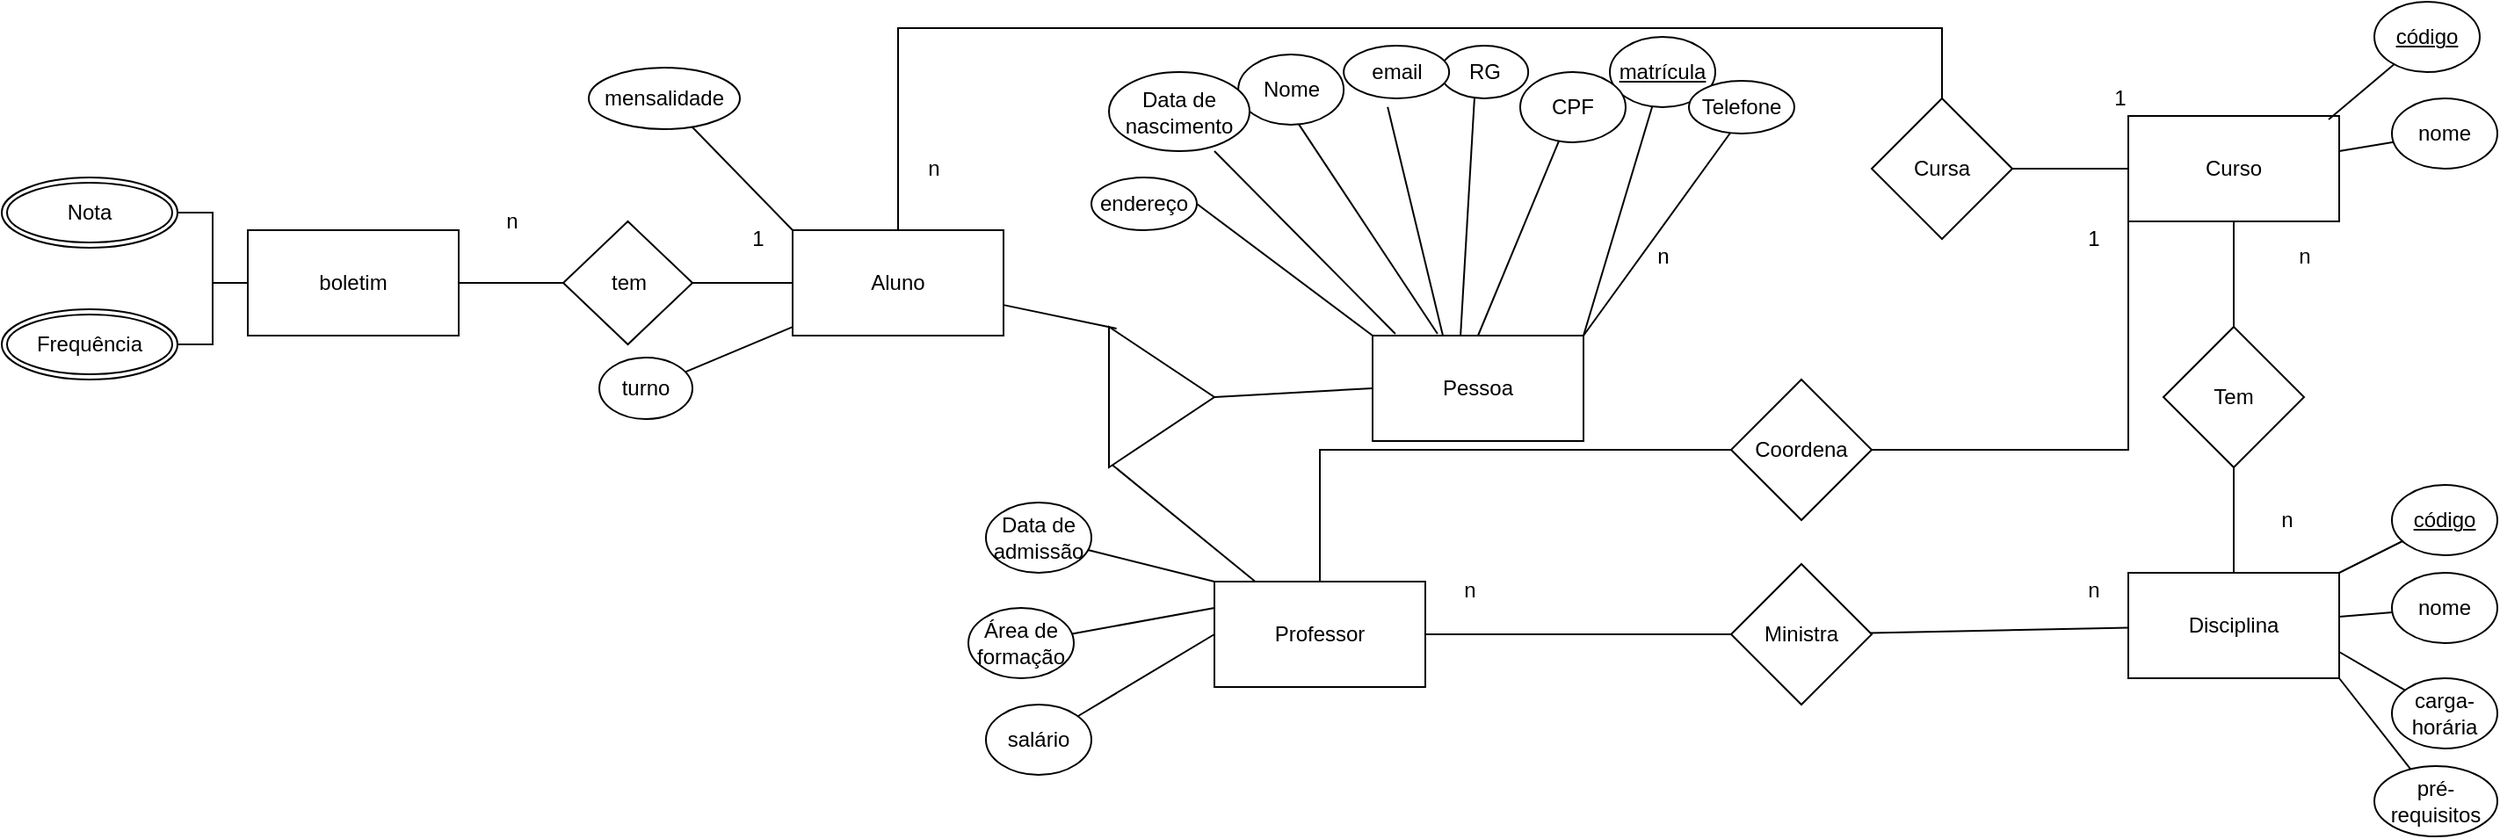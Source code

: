<mxfile version="20.5.3" type="github">
  <diagram id="jjhgqXDtjwkmb7wrgbRl" name="Página-1">
    <mxGraphModel dx="1535" dy="433" grid="1" gridSize="10" guides="1" tooltips="1" connect="1" arrows="1" fold="1" page="1" pageScale="1" pageWidth="827" pageHeight="1169" math="0" shadow="0">
      <root>
        <mxCell id="0" />
        <mxCell id="1" parent="0" />
        <mxCell id="i9NOL_f7SDJ5qJbCbAid-7" value="" style="rounded=0;orthogonalLoop=1;jettySize=auto;html=1;endArrow=none;endFill=0;exitX=0.108;exitY=-0.017;exitDx=0;exitDy=0;exitPerimeter=0;entryX=0.25;entryY=0;entryDx=0;entryDy=0;entryPerimeter=0;" parent="1" source="i9NOL_f7SDJ5qJbCbAid-1" target="i9NOL_f7SDJ5qJbCbAid-5" edge="1">
          <mxGeometry relative="1" as="geometry">
            <mxPoint x="-10" y="240" as="targetPoint" />
          </mxGeometry>
        </mxCell>
        <mxCell id="i9NOL_f7SDJ5qJbCbAid-1" value="Pessoa" style="rounded=0;whiteSpace=wrap;html=1;" parent="1" vertex="1">
          <mxGeometry x="60" y="335" width="120" height="60" as="geometry" />
        </mxCell>
        <mxCell id="i9NOL_f7SDJ5qJbCbAid-10" style="edgeStyle=none;rounded=0;orthogonalLoop=1;jettySize=auto;html=1;entryX=0.308;entryY=-0.017;entryDx=0;entryDy=0;endArrow=none;endFill=0;entryPerimeter=0;" parent="1" target="i9NOL_f7SDJ5qJbCbAid-1" edge="1">
          <mxGeometry relative="1" as="geometry">
            <mxPoint x="17.073" y="213.309" as="sourcePoint" />
          </mxGeometry>
        </mxCell>
        <mxCell id="i9NOL_f7SDJ5qJbCbAid-2" value="Nome" style="ellipse;whiteSpace=wrap;html=1;direction=west;" parent="1" vertex="1">
          <mxGeometry x="-16.43" y="175" width="60" height="40" as="geometry" />
        </mxCell>
        <mxCell id="i9NOL_f7SDJ5qJbCbAid-8" style="edgeStyle=none;rounded=0;orthogonalLoop=1;jettySize=auto;html=1;entryX=1;entryY=0;entryDx=0;entryDy=0;endArrow=none;endFill=0;" parent="1" source="i9NOL_f7SDJ5qJbCbAid-3" target="i9NOL_f7SDJ5qJbCbAid-1" edge="1">
          <mxGeometry relative="1" as="geometry" />
        </mxCell>
        <mxCell id="i9NOL_f7SDJ5qJbCbAid-3" value="&lt;u&gt;matrícula&lt;/u&gt;" style="ellipse;whiteSpace=wrap;html=1;direction=west;" parent="1" vertex="1">
          <mxGeometry x="195" y="165" width="60" height="40" as="geometry" />
        </mxCell>
        <mxCell id="i9NOL_f7SDJ5qJbCbAid-11" style="edgeStyle=none;rounded=0;orthogonalLoop=1;jettySize=auto;html=1;entryX=0.5;entryY=0;entryDx=0;entryDy=0;endArrow=none;endFill=0;" parent="1" source="i9NOL_f7SDJ5qJbCbAid-4" target="i9NOL_f7SDJ5qJbCbAid-1" edge="1">
          <mxGeometry relative="1" as="geometry" />
        </mxCell>
        <mxCell id="i9NOL_f7SDJ5qJbCbAid-4" value="CPF" style="ellipse;whiteSpace=wrap;html=1;direction=west;" parent="1" vertex="1">
          <mxGeometry x="144" y="185" width="60" height="40" as="geometry" />
        </mxCell>
        <mxCell id="i9NOL_f7SDJ5qJbCbAid-5" value="Data de nascimento" style="ellipse;whiteSpace=wrap;html=1;direction=west;" parent="1" vertex="1">
          <mxGeometry x="-90" y="185" width="80" height="45" as="geometry" />
        </mxCell>
        <mxCell id="i9NOL_f7SDJ5qJbCbAid-9" style="edgeStyle=none;rounded=0;orthogonalLoop=1;jettySize=auto;html=1;endArrow=none;endFill=0;entryX=0.417;entryY=0;entryDx=0;entryDy=0;entryPerimeter=0;exitX=0.611;exitY=0.033;exitDx=0;exitDy=0;exitPerimeter=0;" parent="1" target="i9NOL_f7SDJ5qJbCbAid-1" edge="1" source="i9NOL_f7SDJ5qJbCbAid-6">
          <mxGeometry relative="1" as="geometry">
            <mxPoint x="119.07" y="204.99" as="sourcePoint" />
            <mxPoint x="180" y="335" as="targetPoint" />
          </mxGeometry>
        </mxCell>
        <mxCell id="i9NOL_f7SDJ5qJbCbAid-6" value="RG" style="ellipse;whiteSpace=wrap;html=1;direction=west;" parent="1" vertex="1">
          <mxGeometry x="98.57" y="170" width="50" height="30" as="geometry" />
        </mxCell>
        <mxCell id="i9NOL_f7SDJ5qJbCbAid-15" value="" style="edgeStyle=none;rounded=0;orthogonalLoop=1;jettySize=auto;html=1;endArrow=none;endFill=0;" parent="1" source="i9NOL_f7SDJ5qJbCbAid-12" target="i9NOL_f7SDJ5qJbCbAid-13" edge="1">
          <mxGeometry relative="1" as="geometry" />
        </mxCell>
        <mxCell id="i9NOL_f7SDJ5qJbCbAid-12" value="Cursa" style="rhombus;whiteSpace=wrap;html=1;" parent="1" vertex="1">
          <mxGeometry x="344" y="200" width="80" height="80" as="geometry" />
        </mxCell>
        <mxCell id="i9NOL_f7SDJ5qJbCbAid-24" value="" style="edgeStyle=none;rounded=0;orthogonalLoop=1;jettySize=auto;html=1;endArrow=none;endFill=0;" parent="1" source="i9NOL_f7SDJ5qJbCbAid-13" target="i9NOL_f7SDJ5qJbCbAid-23" edge="1">
          <mxGeometry relative="1" as="geometry" />
        </mxCell>
        <mxCell id="i9NOL_f7SDJ5qJbCbAid-13" value="Curso" style="rounded=0;whiteSpace=wrap;html=1;" parent="1" vertex="1">
          <mxGeometry x="490" y="210" width="120" height="60" as="geometry" />
        </mxCell>
        <mxCell id="i9NOL_f7SDJ5qJbCbAid-17" value="1" style="text;html=1;align=center;verticalAlign=middle;resizable=0;points=[];autosize=1;strokeColor=none;fillColor=none;" parent="1" vertex="1">
          <mxGeometry x="470" y="185" width="30" height="30" as="geometry" />
        </mxCell>
        <mxCell id="i9NOL_f7SDJ5qJbCbAid-27" value="" style="edgeStyle=none;rounded=0;orthogonalLoop=1;jettySize=auto;html=1;endArrow=none;endFill=0;" parent="1" source="i9NOL_f7SDJ5qJbCbAid-18" target="i9NOL_f7SDJ5qJbCbAid-13" edge="1">
          <mxGeometry relative="1" as="geometry" />
        </mxCell>
        <mxCell id="i9NOL_f7SDJ5qJbCbAid-18" value="nome" style="ellipse;whiteSpace=wrap;html=1;" parent="1" vertex="1">
          <mxGeometry x="640" y="200" width="60" height="40" as="geometry" />
        </mxCell>
        <mxCell id="i9NOL_f7SDJ5qJbCbAid-21" style="edgeStyle=none;rounded=0;orthogonalLoop=1;jettySize=auto;html=1;entryX=0.95;entryY=0.033;entryDx=0;entryDy=0;entryPerimeter=0;endArrow=none;endFill=0;" parent="1" source="i9NOL_f7SDJ5qJbCbAid-19" target="i9NOL_f7SDJ5qJbCbAid-13" edge="1">
          <mxGeometry relative="1" as="geometry" />
        </mxCell>
        <mxCell id="i9NOL_f7SDJ5qJbCbAid-19" value="&lt;u&gt;código&lt;/u&gt;" style="ellipse;whiteSpace=wrap;html=1;" parent="1" vertex="1">
          <mxGeometry x="630" y="145" width="60" height="40" as="geometry" />
        </mxCell>
        <mxCell id="i9NOL_f7SDJ5qJbCbAid-26" value="" style="edgeStyle=none;rounded=0;orthogonalLoop=1;jettySize=auto;html=1;endArrow=none;endFill=0;" parent="1" source="i9NOL_f7SDJ5qJbCbAid-23" target="i9NOL_f7SDJ5qJbCbAid-25" edge="1">
          <mxGeometry relative="1" as="geometry" />
        </mxCell>
        <mxCell id="i9NOL_f7SDJ5qJbCbAid-23" value="Tem" style="rhombus;whiteSpace=wrap;html=1;" parent="1" vertex="1">
          <mxGeometry x="510" y="330" width="80" height="80" as="geometry" />
        </mxCell>
        <mxCell id="i9NOL_f7SDJ5qJbCbAid-25" value="Disciplina" style="rounded=0;whiteSpace=wrap;html=1;" parent="1" vertex="1">
          <mxGeometry x="490" y="470" width="120" height="60" as="geometry" />
        </mxCell>
        <mxCell id="i9NOL_f7SDJ5qJbCbAid-31" value="" style="edgeStyle=none;rounded=0;orthogonalLoop=1;jettySize=auto;html=1;endArrow=none;endFill=0;" parent="1" source="i9NOL_f7SDJ5qJbCbAid-28" target="i9NOL_f7SDJ5qJbCbAid-25" edge="1">
          <mxGeometry relative="1" as="geometry" />
        </mxCell>
        <mxCell id="i9NOL_f7SDJ5qJbCbAid-28" value="&lt;u&gt;código&lt;/u&gt;" style="ellipse;whiteSpace=wrap;html=1;" parent="1" vertex="1">
          <mxGeometry x="640" y="420" width="60" height="40" as="geometry" />
        </mxCell>
        <mxCell id="i9NOL_f7SDJ5qJbCbAid-32" value="" style="edgeStyle=none;rounded=0;orthogonalLoop=1;jettySize=auto;html=1;endArrow=none;endFill=0;" parent="1" source="i9NOL_f7SDJ5qJbCbAid-29" target="i9NOL_f7SDJ5qJbCbAid-25" edge="1">
          <mxGeometry relative="1" as="geometry" />
        </mxCell>
        <mxCell id="i9NOL_f7SDJ5qJbCbAid-29" value="nome" style="ellipse;whiteSpace=wrap;html=1;" parent="1" vertex="1">
          <mxGeometry x="640" y="470" width="60" height="40" as="geometry" />
        </mxCell>
        <mxCell id="i9NOL_f7SDJ5qJbCbAid-33" value="" style="edgeStyle=none;rounded=0;orthogonalLoop=1;jettySize=auto;html=1;endArrow=none;endFill=0;entryX=1;entryY=0.75;entryDx=0;entryDy=0;" parent="1" source="i9NOL_f7SDJ5qJbCbAid-30" target="i9NOL_f7SDJ5qJbCbAid-25" edge="1">
          <mxGeometry relative="1" as="geometry" />
        </mxCell>
        <mxCell id="i9NOL_f7SDJ5qJbCbAid-30" value="carga-horária" style="ellipse;whiteSpace=wrap;html=1;" parent="1" vertex="1">
          <mxGeometry x="640" y="530" width="60" height="40" as="geometry" />
        </mxCell>
        <mxCell id="i9NOL_f7SDJ5qJbCbAid-35" style="edgeStyle=none;rounded=0;orthogonalLoop=1;jettySize=auto;html=1;entryX=1;entryY=1;entryDx=0;entryDy=0;endArrow=none;endFill=0;" parent="1" source="i9NOL_f7SDJ5qJbCbAid-34" target="i9NOL_f7SDJ5qJbCbAid-25" edge="1">
          <mxGeometry relative="1" as="geometry" />
        </mxCell>
        <mxCell id="i9NOL_f7SDJ5qJbCbAid-34" value="pré-requisitos" style="ellipse;whiteSpace=wrap;html=1;" parent="1" vertex="1">
          <mxGeometry x="630" y="580" width="70" height="40" as="geometry" />
        </mxCell>
        <mxCell id="i9NOL_f7SDJ5qJbCbAid-38" value="" style="edgeStyle=none;rounded=0;orthogonalLoop=1;jettySize=auto;html=1;endArrow=none;endFill=0;" parent="1" source="i9NOL_f7SDJ5qJbCbAid-36" target="i9NOL_f7SDJ5qJbCbAid-25" edge="1">
          <mxGeometry relative="1" as="geometry" />
        </mxCell>
        <mxCell id="i9NOL_f7SDJ5qJbCbAid-36" value="Ministra" style="rhombus;whiteSpace=wrap;html=1;" parent="1" vertex="1">
          <mxGeometry x="264" y="465" width="80" height="80" as="geometry" />
        </mxCell>
        <mxCell id="i9NOL_f7SDJ5qJbCbAid-55" style="edgeStyle=none;rounded=0;orthogonalLoop=1;jettySize=auto;html=1;endArrow=none;endFill=0;entryX=0;entryY=0.963;entryDx=0;entryDy=0;entryPerimeter=0;" parent="1" source="i9NOL_f7SDJ5qJbCbAid-37" target="i9NOL_f7SDJ5qJbCbAid-51" edge="1">
          <mxGeometry relative="1" as="geometry">
            <mxPoint x="96" y="406" as="targetPoint" />
          </mxGeometry>
        </mxCell>
        <mxCell id="i9NOL_f7SDJ5qJbCbAid-65" style="edgeStyle=none;rounded=0;orthogonalLoop=1;jettySize=auto;html=1;endArrow=none;endFill=0;" parent="1" source="i9NOL_f7SDJ5qJbCbAid-37" target="i9NOL_f7SDJ5qJbCbAid-36" edge="1">
          <mxGeometry relative="1" as="geometry" />
        </mxCell>
        <mxCell id="i9NOL_f7SDJ5qJbCbAid-37" value="Professor" style="rounded=0;whiteSpace=wrap;html=1;" parent="1" vertex="1">
          <mxGeometry x="-30" y="475" width="120" height="60" as="geometry" />
        </mxCell>
        <mxCell id="i9NOL_f7SDJ5qJbCbAid-40" value="n" style="text;html=1;align=center;verticalAlign=middle;resizable=0;points=[];autosize=1;strokeColor=none;fillColor=none;" parent="1" vertex="1">
          <mxGeometry x="575" y="275" width="30" height="30" as="geometry" />
        </mxCell>
        <mxCell id="i9NOL_f7SDJ5qJbCbAid-41" value="n" style="text;html=1;align=center;verticalAlign=middle;resizable=0;points=[];autosize=1;strokeColor=none;fillColor=none;" parent="1" vertex="1">
          <mxGeometry x="565" y="425" width="30" height="30" as="geometry" />
        </mxCell>
        <mxCell id="i9NOL_f7SDJ5qJbCbAid-42" value="n" style="text;html=1;align=center;verticalAlign=middle;resizable=0;points=[];autosize=1;strokeColor=none;fillColor=none;" parent="1" vertex="1">
          <mxGeometry x="455" y="465" width="30" height="30" as="geometry" />
        </mxCell>
        <mxCell id="i9NOL_f7SDJ5qJbCbAid-50" style="edgeStyle=none;rounded=0;orthogonalLoop=1;jettySize=auto;html=1;entryX=1;entryY=0;entryDx=0;entryDy=0;endArrow=none;endFill=0;exitX=0.4;exitY=0.967;exitDx=0;exitDy=0;exitPerimeter=0;" parent="1" source="i9NOL_f7SDJ5qJbCbAid-45" target="i9NOL_f7SDJ5qJbCbAid-1" edge="1">
          <mxGeometry relative="1" as="geometry">
            <mxPoint x="278.565" y="252.862" as="sourcePoint" />
          </mxGeometry>
        </mxCell>
        <mxCell id="i9NOL_f7SDJ5qJbCbAid-45" value="Telefone" style="ellipse;whiteSpace=wrap;html=1;" parent="1" vertex="1">
          <mxGeometry x="240" y="190" width="60" height="30" as="geometry" />
        </mxCell>
        <mxCell id="i9NOL_f7SDJ5qJbCbAid-48" style="edgeStyle=none;rounded=0;orthogonalLoop=1;jettySize=auto;html=1;endArrow=none;endFill=0;" parent="1" edge="1">
          <mxGeometry relative="1" as="geometry">
            <mxPoint x="68.595" y="204.892" as="sourcePoint" />
            <mxPoint x="100" y="335" as="targetPoint" />
          </mxGeometry>
        </mxCell>
        <mxCell id="i9NOL_f7SDJ5qJbCbAid-46" value="email" style="ellipse;whiteSpace=wrap;html=1;" parent="1" vertex="1">
          <mxGeometry x="43.57" y="170" width="60" height="30" as="geometry" />
        </mxCell>
        <mxCell id="i9NOL_f7SDJ5qJbCbAid-49" style="edgeStyle=none;rounded=0;orthogonalLoop=1;jettySize=auto;html=1;exitX=1;exitY=0.5;exitDx=0;exitDy=0;endArrow=none;endFill=0;entryX=0;entryY=0;entryDx=0;entryDy=0;" parent="1" source="i9NOL_f7SDJ5qJbCbAid-47" target="i9NOL_f7SDJ5qJbCbAid-1" edge="1">
          <mxGeometry relative="1" as="geometry">
            <mxPoint x="10" y="445" as="targetPoint" />
          </mxGeometry>
        </mxCell>
        <mxCell id="i9NOL_f7SDJ5qJbCbAid-47" value="endereço" style="ellipse;whiteSpace=wrap;html=1;" parent="1" vertex="1">
          <mxGeometry x="-100" y="245" width="60" height="30" as="geometry" />
        </mxCell>
        <mxCell id="i9NOL_f7SDJ5qJbCbAid-56" style="edgeStyle=none;rounded=0;orthogonalLoop=1;jettySize=auto;html=1;exitX=1;exitY=0.5;exitDx=0;exitDy=0;entryX=0;entryY=0.5;entryDx=0;entryDy=0;endArrow=none;endFill=0;" parent="1" source="i9NOL_f7SDJ5qJbCbAid-51" target="i9NOL_f7SDJ5qJbCbAid-1" edge="1">
          <mxGeometry relative="1" as="geometry" />
        </mxCell>
        <mxCell id="i9NOL_f7SDJ5qJbCbAid-51" value="" style="triangle;whiteSpace=wrap;html=1;" parent="1" vertex="1">
          <mxGeometry x="-90" y="330" width="60" height="80" as="geometry" />
        </mxCell>
        <mxCell id="i9NOL_f7SDJ5qJbCbAid-54" value="n" style="text;html=1;align=center;verticalAlign=middle;resizable=0;points=[];autosize=1;strokeColor=none;fillColor=none;" parent="1" vertex="1">
          <mxGeometry x="210" y="275" width="30" height="30" as="geometry" />
        </mxCell>
        <mxCell id="i9NOL_f7SDJ5qJbCbAid-62" style="edgeStyle=none;rounded=0;orthogonalLoop=1;jettySize=auto;html=1;entryX=0;entryY=0.25;entryDx=0;entryDy=0;endArrow=none;endFill=0;" parent="1" source="i9NOL_f7SDJ5qJbCbAid-57" target="i9NOL_f7SDJ5qJbCbAid-37" edge="1">
          <mxGeometry relative="1" as="geometry" />
        </mxCell>
        <mxCell id="i9NOL_f7SDJ5qJbCbAid-57" value="Área de formação" style="ellipse;whiteSpace=wrap;html=1;direction=west;" parent="1" vertex="1">
          <mxGeometry x="-170" y="490" width="60" height="40" as="geometry" />
        </mxCell>
        <mxCell id="i9NOL_f7SDJ5qJbCbAid-63" style="edgeStyle=none;rounded=0;orthogonalLoop=1;jettySize=auto;html=1;entryX=0;entryY=0.5;entryDx=0;entryDy=0;endArrow=none;endFill=0;" parent="1" source="i9NOL_f7SDJ5qJbCbAid-58" target="i9NOL_f7SDJ5qJbCbAid-37" edge="1">
          <mxGeometry relative="1" as="geometry" />
        </mxCell>
        <mxCell id="i9NOL_f7SDJ5qJbCbAid-58" value="&lt;div&gt;salário&lt;br&gt;&lt;/div&gt;" style="ellipse;whiteSpace=wrap;html=1;direction=west;" parent="1" vertex="1">
          <mxGeometry x="-160" y="545" width="60" height="40" as="geometry" />
        </mxCell>
        <mxCell id="i9NOL_f7SDJ5qJbCbAid-61" style="edgeStyle=none;rounded=0;orthogonalLoop=1;jettySize=auto;html=1;entryX=0;entryY=0;entryDx=0;entryDy=0;endArrow=none;endFill=0;" parent="1" source="i9NOL_f7SDJ5qJbCbAid-59" target="i9NOL_f7SDJ5qJbCbAid-37" edge="1">
          <mxGeometry relative="1" as="geometry" />
        </mxCell>
        <mxCell id="i9NOL_f7SDJ5qJbCbAid-59" value="Data de admissão" style="ellipse;whiteSpace=wrap;html=1;direction=west;" parent="1" vertex="1">
          <mxGeometry x="-160" y="430" width="60" height="40" as="geometry" />
        </mxCell>
        <mxCell id="i9NOL_f7SDJ5qJbCbAid-75" value="" style="edgeStyle=none;rounded=0;orthogonalLoop=1;jettySize=auto;html=1;endArrow=none;endFill=0;entryX=0.072;entryY=0.013;entryDx=0;entryDy=0;entryPerimeter=0;" parent="1" source="i9NOL_f7SDJ5qJbCbAid-64" target="i9NOL_f7SDJ5qJbCbAid-51" edge="1">
          <mxGeometry relative="1" as="geometry" />
        </mxCell>
        <mxCell id="q3CcNQXbE6LsPFN8az6m-6" style="edgeStyle=orthogonalEdgeStyle;rounded=0;orthogonalLoop=1;jettySize=auto;html=1;entryX=0.5;entryY=0;entryDx=0;entryDy=0;endArrow=none;endFill=0;strokeColor=default;" edge="1" parent="1" source="i9NOL_f7SDJ5qJbCbAid-64" target="i9NOL_f7SDJ5qJbCbAid-12">
          <mxGeometry relative="1" as="geometry">
            <Array as="points">
              <mxPoint x="-210" y="160" />
              <mxPoint x="384" y="160" />
            </Array>
          </mxGeometry>
        </mxCell>
        <mxCell id="q3CcNQXbE6LsPFN8az6m-16" value="" style="edgeStyle=orthogonalEdgeStyle;rounded=0;orthogonalLoop=1;jettySize=auto;html=1;strokeColor=default;endArrow=none;endFill=0;" edge="1" parent="1" source="i9NOL_f7SDJ5qJbCbAid-64" target="q3CcNQXbE6LsPFN8az6m-15">
          <mxGeometry relative="1" as="geometry" />
        </mxCell>
        <mxCell id="i9NOL_f7SDJ5qJbCbAid-64" value="Aluno" style="rounded=0;whiteSpace=wrap;html=1;" parent="1" vertex="1">
          <mxGeometry x="-270" y="275" width="120" height="60" as="geometry" />
        </mxCell>
        <mxCell id="i9NOL_f7SDJ5qJbCbAid-66" value="n" style="text;html=1;align=center;verticalAlign=middle;resizable=0;points=[];autosize=1;strokeColor=none;fillColor=none;" parent="1" vertex="1">
          <mxGeometry x="100" y="465" width="30" height="30" as="geometry" />
        </mxCell>
        <mxCell id="i9NOL_f7SDJ5qJbCbAid-73" style="edgeStyle=none;rounded=0;orthogonalLoop=1;jettySize=auto;html=1;endArrow=none;endFill=0;" parent="1" source="i9NOL_f7SDJ5qJbCbAid-68" target="i9NOL_f7SDJ5qJbCbAid-64" edge="1">
          <mxGeometry relative="1" as="geometry" />
        </mxCell>
        <mxCell id="i9NOL_f7SDJ5qJbCbAid-68" value="turno" style="ellipse;whiteSpace=wrap;html=1;" parent="1" vertex="1">
          <mxGeometry x="-380" y="347.5" width="53" height="35" as="geometry" />
        </mxCell>
        <mxCell id="i9NOL_f7SDJ5qJbCbAid-71" style="edgeStyle=none;rounded=0;orthogonalLoop=1;jettySize=auto;html=1;entryX=0;entryY=0;entryDx=0;entryDy=0;endArrow=none;endFill=0;" parent="1" source="i9NOL_f7SDJ5qJbCbAid-70" target="i9NOL_f7SDJ5qJbCbAid-64" edge="1">
          <mxGeometry relative="1" as="geometry" />
        </mxCell>
        <mxCell id="i9NOL_f7SDJ5qJbCbAid-70" value="mensalidade" style="ellipse;whiteSpace=wrap;html=1;" parent="1" vertex="1">
          <mxGeometry x="-386" y="182.5" width="86" height="35" as="geometry" />
        </mxCell>
        <mxCell id="q3CcNQXbE6LsPFN8az6m-7" value="n" style="text;html=1;align=center;verticalAlign=middle;resizable=0;points=[];autosize=1;strokeColor=none;fillColor=none;" vertex="1" parent="1">
          <mxGeometry x="-205" y="225" width="30" height="30" as="geometry" />
        </mxCell>
        <mxCell id="q3CcNQXbE6LsPFN8az6m-10" style="edgeStyle=orthogonalEdgeStyle;rounded=0;orthogonalLoop=1;jettySize=auto;html=1;exitX=1;exitY=0.5;exitDx=0;exitDy=0;entryX=0;entryY=1;entryDx=0;entryDy=0;strokeColor=default;endArrow=none;endFill=0;" edge="1" parent="1" source="q3CcNQXbE6LsPFN8az6m-9" target="i9NOL_f7SDJ5qJbCbAid-13">
          <mxGeometry relative="1" as="geometry" />
        </mxCell>
        <mxCell id="q3CcNQXbE6LsPFN8az6m-13" style="edgeStyle=orthogonalEdgeStyle;rounded=0;orthogonalLoop=1;jettySize=auto;html=1;strokeColor=default;endArrow=none;endFill=0;" edge="1" parent="1" source="q3CcNQXbE6LsPFN8az6m-9" target="i9NOL_f7SDJ5qJbCbAid-37">
          <mxGeometry relative="1" as="geometry" />
        </mxCell>
        <mxCell id="q3CcNQXbE6LsPFN8az6m-9" value="Coordena" style="rhombus;whiteSpace=wrap;html=1;fillColor=none;" vertex="1" parent="1">
          <mxGeometry x="264" y="360" width="80" height="80" as="geometry" />
        </mxCell>
        <mxCell id="q3CcNQXbE6LsPFN8az6m-11" value="1" style="text;html=1;align=center;verticalAlign=middle;resizable=0;points=[];autosize=1;strokeColor=none;fillColor=none;" vertex="1" parent="1">
          <mxGeometry x="455" y="265" width="30" height="30" as="geometry" />
        </mxCell>
        <mxCell id="q3CcNQXbE6LsPFN8az6m-22" style="edgeStyle=orthogonalEdgeStyle;rounded=0;orthogonalLoop=1;jettySize=auto;html=1;entryX=1;entryY=0.5;entryDx=0;entryDy=0;strokeColor=default;endArrow=none;endFill=0;" edge="1" parent="1" source="q3CcNQXbE6LsPFN8az6m-14" target="q3CcNQXbE6LsPFN8az6m-20">
          <mxGeometry relative="1" as="geometry" />
        </mxCell>
        <mxCell id="q3CcNQXbE6LsPFN8az6m-23" value="" style="edgeStyle=orthogonalEdgeStyle;rounded=0;orthogonalLoop=1;jettySize=auto;html=1;strokeColor=default;endArrow=none;endFill=0;" edge="1" parent="1" source="q3CcNQXbE6LsPFN8az6m-14" target="q3CcNQXbE6LsPFN8az6m-21">
          <mxGeometry relative="1" as="geometry" />
        </mxCell>
        <mxCell id="q3CcNQXbE6LsPFN8az6m-14" value="boletim" style="rounded=0;whiteSpace=wrap;html=1;" vertex="1" parent="1">
          <mxGeometry x="-580" y="275" width="120" height="60" as="geometry" />
        </mxCell>
        <mxCell id="q3CcNQXbE6LsPFN8az6m-17" value="" style="edgeStyle=orthogonalEdgeStyle;rounded=0;orthogonalLoop=1;jettySize=auto;html=1;strokeColor=default;endArrow=none;endFill=0;" edge="1" parent="1" source="q3CcNQXbE6LsPFN8az6m-15" target="q3CcNQXbE6LsPFN8az6m-14">
          <mxGeometry relative="1" as="geometry" />
        </mxCell>
        <mxCell id="q3CcNQXbE6LsPFN8az6m-15" value="tem" style="rhombus;whiteSpace=wrap;html=1;fillColor=none;" vertex="1" parent="1">
          <mxGeometry x="-400.5" y="270" width="73.5" height="70" as="geometry" />
        </mxCell>
        <mxCell id="q3CcNQXbE6LsPFN8az6m-18" value="1" style="text;html=1;align=center;verticalAlign=middle;resizable=0;points=[];autosize=1;strokeColor=none;fillColor=none;" vertex="1" parent="1">
          <mxGeometry x="-305" y="265" width="30" height="30" as="geometry" />
        </mxCell>
        <mxCell id="q3CcNQXbE6LsPFN8az6m-19" value="n" style="text;html=1;align=center;verticalAlign=middle;resizable=0;points=[];autosize=1;strokeColor=none;fillColor=none;" vertex="1" parent="1">
          <mxGeometry x="-445" y="255" width="30" height="30" as="geometry" />
        </mxCell>
        <mxCell id="q3CcNQXbE6LsPFN8az6m-20" value="&lt;div&gt;Nota&lt;/div&gt;" style="ellipse;shape=doubleEllipse;margin=3;whiteSpace=wrap;html=1;align=center;fillColor=none;" vertex="1" parent="1">
          <mxGeometry x="-720" y="245" width="100" height="40" as="geometry" />
        </mxCell>
        <mxCell id="q3CcNQXbE6LsPFN8az6m-21" value="&lt;div&gt;Frequência&lt;br&gt;&lt;/div&gt;" style="ellipse;shape=doubleEllipse;margin=3;whiteSpace=wrap;html=1;align=center;fillColor=none;" vertex="1" parent="1">
          <mxGeometry x="-720" y="320" width="100" height="40" as="geometry" />
        </mxCell>
      </root>
    </mxGraphModel>
  </diagram>
</mxfile>
